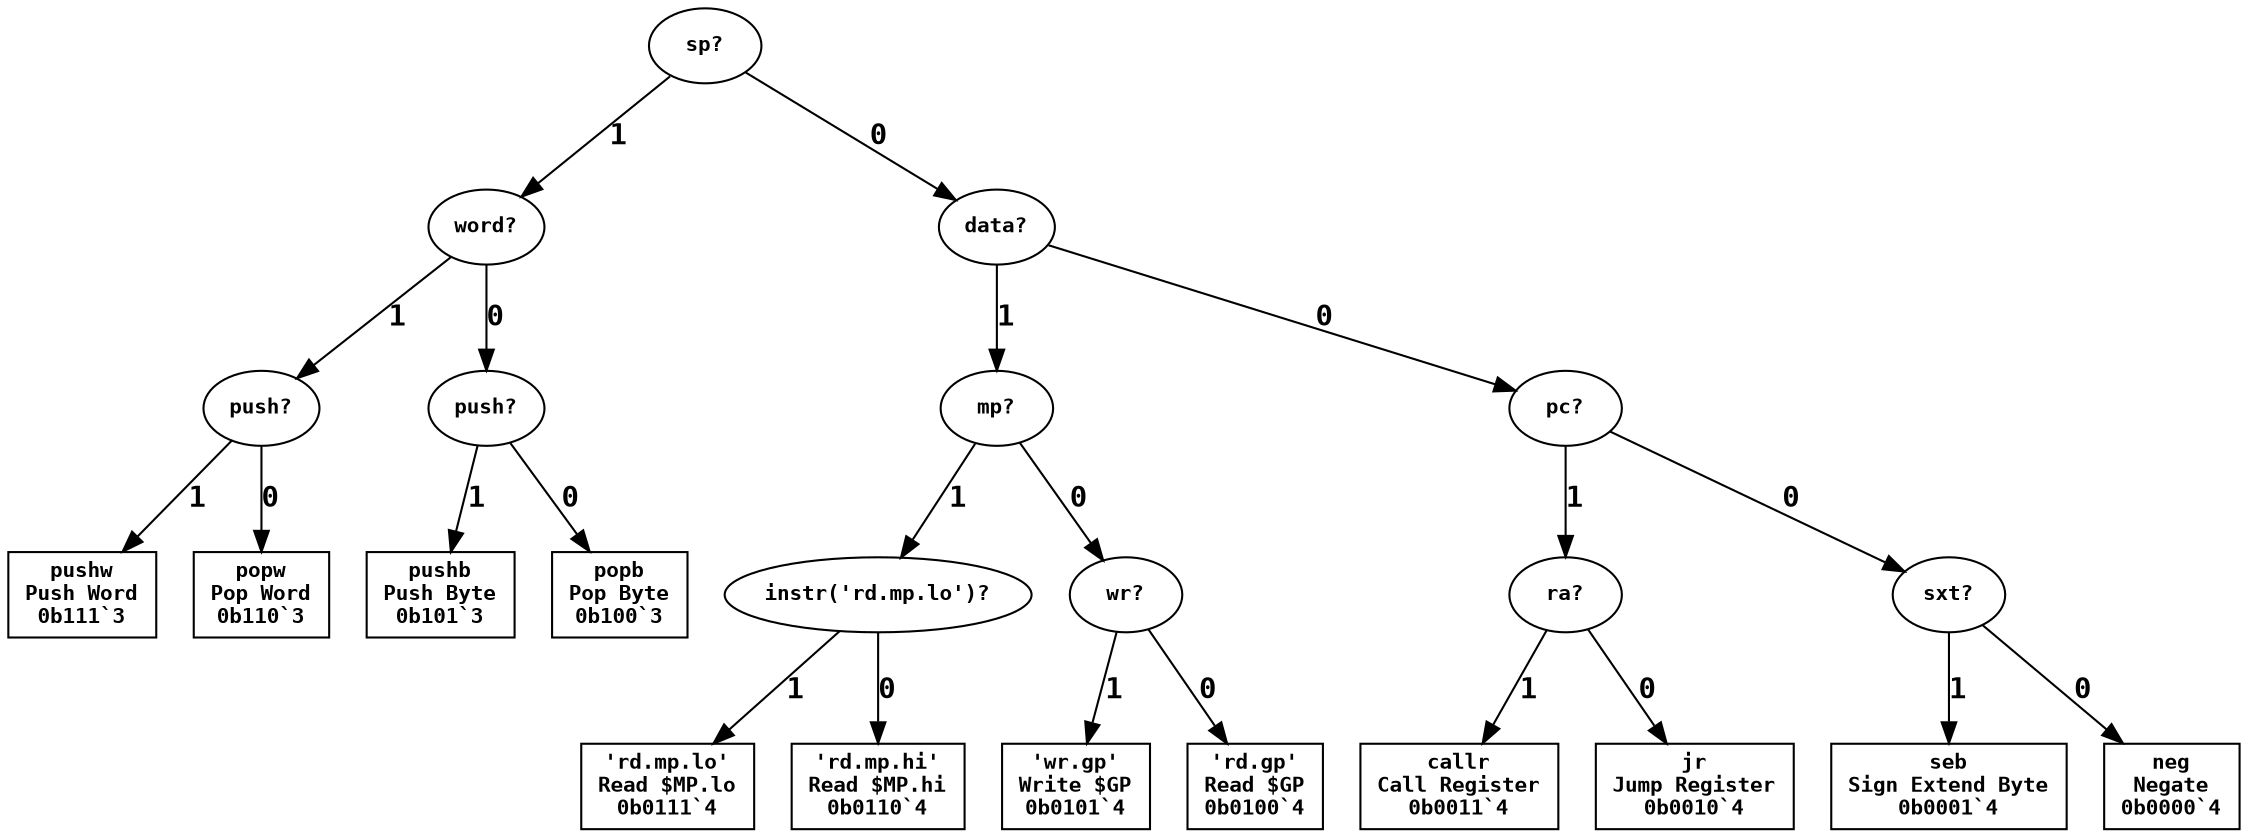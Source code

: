 digraph "Format r(_)" {
  graph [bgcolor="white"];
  node [fontname = "Courier-Bold", fontsize="10pt"];
  edge [fontname = "Courier-Bold"];
  "sp_4114254" [label = "sp?", shape = ellipse];
  "sp_4114254" -> "word_16344652" [label = "1"];
  "sp_4114254" -> "data_8521026" [label = "0"];
  "word_16344652" [label = "word?", shape = ellipse];
  "word_16344652" -> "push_16362597" [label = "1"];
  "word_16344652" -> "push_6658631" [label = "0"];
  "push_16362597" [label = "push?", shape = ellipse];
  "push_16362597" -> "pushw_9011362" [label = "1"];
  "push_16362597" -> "popw_1825455" [label = "0"];
  "pushw_9011362" [label = "pushw\nPush Word\n0b111`3", shape = rectangle];
  "popw_1825455" [label = "popw\nPop Word\n0b110`3", shape = rectangle];
  "push_6658631" [label = "push?", shape = ellipse];
  "push_6658631" -> "pushb_7132072" [label = "1"];
  "push_6658631" -> "popb_9607987" [label = "0"];
  "pushb_7132072" [label = "pushb\nPush Byte\n0b101`3", shape = rectangle];
  "popb_9607987" [label = "popb\nPop Byte\n0b100`3", shape = rectangle];
  "data_8521026" [label = "data?", shape = ellipse];
  "data_8521026" -> "mp_7826541" [label = "1"];
  "data_8521026" -> "pc_3994631" [label = "0"];
  "mp_7826541" [label = "mp?", shape = ellipse];
  "mp_7826541" -> "instr('rd.mp.lo')_304513" [label = "1"];
  "mp_7826541" -> "wr_16207493" [label = "0"];
  "instr('rd.mp.lo')_304513" [label = "instr('rd.mp.lo')?", shape = ellipse];
  "instr('rd.mp.lo')_304513" -> "'rd.mp.lo'_9626836" [label = "1"];
  "instr('rd.mp.lo')_304513" -> "'rd.mp.hi'_6753187" [label = "0"];
  "'rd.mp.lo'_9626836" [label = "'rd.mp.lo'\nRead $MP.lo\n0b0111`4", shape = rectangle];
  "'rd.mp.hi'_6753187" [label = "'rd.mp.hi'\nRead $MP.hi\n0b0110`4", shape = rectangle];
  "wr_16207493" [label = "wr?", shape = ellipse];
  "wr_16207493" -> "'wr.gp'_5110024" [label = "1"];
  "wr_16207493" -> "'rd.gp'_7170807" [label = "0"];
  "'wr.gp'_5110024" [label = "'wr.gp'\nWrite $GP\n0b0101`4", shape = rectangle];
  "'rd.gp'_7170807" [label = "'rd.gp'\nRead $GP\n0b0100`4", shape = rectangle];
  "pc_3994631" [label = "pc?", shape = ellipse];
  "pc_3994631" -> "ra_11984613" [label = "1"];
  "pc_3994631" -> "sxt_1516934" [label = "0"];
  "ra_11984613" [label = "ra?", shape = ellipse];
  "ra_11984613" -> "callr_11085822" [label = "1"];
  "ra_11984613" -> "jr_14350230" [label = "0"];
  "callr_11085822" [label = "callr\nCall Register\n0b0011`4", shape = rectangle];
  "jr_14350230" [label = "jr\nJump Register\n0b0010`4", shape = rectangle];
  "sxt_1516934" [label = "sxt?", shape = ellipse];
  "sxt_1516934" -> "seb_8359608" [label = "1"];
  "sxt_1516934" -> "neg_298820" [label = "0"];
  "seb_8359608" [label = "seb\nSign Extend Byte\n0b0001`4", shape = rectangle];
  "neg_298820" [label = "neg\nNegate\n0b0000`4", shape = rectangle];
}
